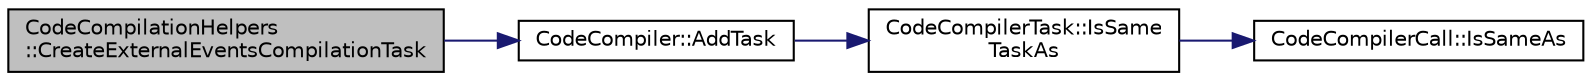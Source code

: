 digraph "CodeCompilationHelpers::CreateExternalEventsCompilationTask"
{
  edge [fontname="Helvetica",fontsize="10",labelfontname="Helvetica",labelfontsize="10"];
  node [fontname="Helvetica",fontsize="10",shape=record];
  rankdir="LR";
  Node1 [label="CodeCompilationHelpers\l::CreateExternalEventsCompilationTask",height=0.2,width=0.4,color="black", fillcolor="grey75", style="filled", fontcolor="black"];
  Node1 -> Node2 [color="midnightblue",fontsize="10",style="solid",fontname="Helvetica"];
  Node2 [label="CodeCompiler::AddTask",height=0.2,width=0.4,color="black", fillcolor="white", style="filled",URL="$d2/d33/class_code_compiler.html#ab93fb4a63490ed81621a9564bd2a066f"];
  Node2 -> Node3 [color="midnightblue",fontsize="10",style="solid",fontname="Helvetica"];
  Node3 [label="CodeCompilerTask::IsSame\lTaskAs",height=0.2,width=0.4,color="black", fillcolor="white", style="filled",URL="$dc/d9a/class_code_compiler_task.html#a6062119f429df30d8896514a98652c70"];
  Node3 -> Node4 [color="midnightblue",fontsize="10",style="solid",fontname="Helvetica"];
  Node4 [label="CodeCompilerCall::IsSameAs",height=0.2,width=0.4,color="black", fillcolor="white", style="filled",URL="$d7/d85/class_code_compiler_call.html#ad22a542504e365a65fb36a96019448b2"];
}
